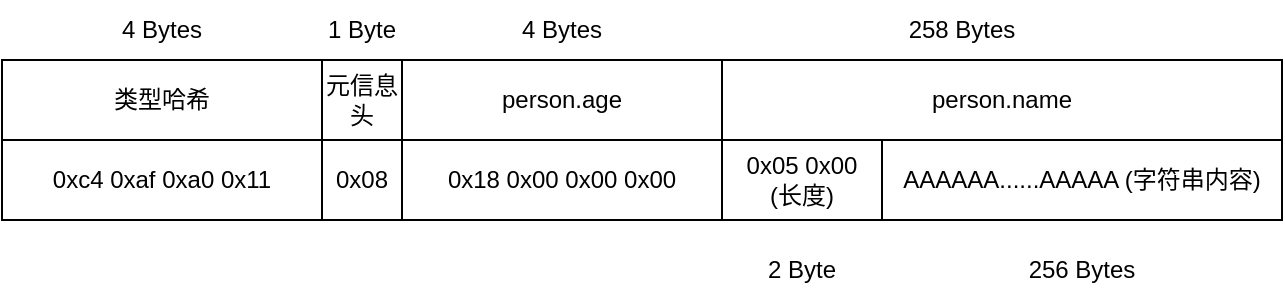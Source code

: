 <mxfile>
    <diagram id="PnY9nsG2CH0tk8q1LWO9" name="第 1 页">
        <mxGraphModel dx="977" dy="745" grid="1" gridSize="10" guides="1" tooltips="1" connect="1" arrows="1" fold="1" page="1" pageScale="1" pageWidth="827" pageHeight="1169" math="0" shadow="0">
            <root>
                <mxCell id="0"/>
                <mxCell id="1" parent="0"/>
                <mxCell id="2" value="" style="rounded=0;whiteSpace=wrap;html=1;fillColor=none;" parent="1" vertex="1">
                    <mxGeometry x="120" y="360" width="160" height="80" as="geometry"/>
                </mxCell>
                <mxCell id="6" value="4 Bytes" style="text;html=1;strokeColor=none;fillColor=none;align=center;verticalAlign=middle;whiteSpace=wrap;rounded=0;" parent="1" vertex="1">
                    <mxGeometry x="170" y="330" width="60" height="30" as="geometry"/>
                </mxCell>
                <mxCell id="7" value="4 Bytes" style="text;html=1;strokeColor=none;fillColor=none;align=center;verticalAlign=middle;whiteSpace=wrap;rounded=0;" parent="1" vertex="1">
                    <mxGeometry x="370" y="330" width="60" height="30" as="geometry"/>
                </mxCell>
                <mxCell id="8" value="258 Bytes" style="text;html=1;strokeColor=none;fillColor=none;align=center;verticalAlign=middle;whiteSpace=wrap;rounded=0;" parent="1" vertex="1">
                    <mxGeometry x="570" y="330" width="60" height="30" as="geometry"/>
                </mxCell>
                <mxCell id="9" value="0x05 0x00&lt;br&gt;(长度)" style="rounded=0;whiteSpace=wrap;html=1;fillColor=none;" parent="1" vertex="1">
                    <mxGeometry x="480" y="400" width="80" height="40" as="geometry"/>
                </mxCell>
                <mxCell id="10" value="AAAAAA......AAAAA (字符串内容)" style="rounded=0;whiteSpace=wrap;html=1;fillColor=none;" parent="1" vertex="1">
                    <mxGeometry x="560" y="400" width="200" height="40" as="geometry"/>
                </mxCell>
                <mxCell id="11" value="256 Bytes" style="text;html=1;strokeColor=none;fillColor=none;align=center;verticalAlign=middle;whiteSpace=wrap;rounded=0;" parent="1" vertex="1">
                    <mxGeometry x="630" y="450" width="60" height="30" as="geometry"/>
                </mxCell>
                <mxCell id="12" value="2 Byte" style="text;html=1;strokeColor=none;fillColor=none;align=center;verticalAlign=middle;whiteSpace=wrap;rounded=0;" parent="1" vertex="1">
                    <mxGeometry x="490" y="450" width="60" height="30" as="geometry"/>
                </mxCell>
                <mxCell id="13" value="person.name" style="rounded=0;whiteSpace=wrap;html=1;fillColor=none;" parent="1" vertex="1">
                    <mxGeometry x="480" y="360" width="280" height="40" as="geometry"/>
                </mxCell>
                <mxCell id="15" value="0xc4 0xaf 0xa0 0x11" style="rounded=0;whiteSpace=wrap;html=1;fillColor=none;" parent="1" vertex="1">
                    <mxGeometry x="120" y="400" width="160" height="40" as="geometry"/>
                </mxCell>
                <mxCell id="16" value="类型哈希" style="rounded=0;whiteSpace=wrap;html=1;fillColor=none;" parent="1" vertex="1">
                    <mxGeometry x="120" y="360" width="160" height="40" as="geometry"/>
                </mxCell>
                <mxCell id="17" value="0x18 0x00 0x00 0x00" style="rounded=0;whiteSpace=wrap;html=1;fillColor=none;" parent="1" vertex="1">
                    <mxGeometry x="320" y="400" width="160" height="40" as="geometry"/>
                </mxCell>
                <mxCell id="18" value="person.age" style="rounded=0;whiteSpace=wrap;html=1;fillColor=none;" parent="1" vertex="1">
                    <mxGeometry x="320" y="360" width="160" height="40" as="geometry"/>
                </mxCell>
                <mxCell id="19" value="0x08" style="rounded=0;whiteSpace=wrap;html=1;fillColor=none;" vertex="1" parent="1">
                    <mxGeometry x="280" y="400" width="40" height="40" as="geometry"/>
                </mxCell>
                <mxCell id="20" value="元信息头" style="rounded=0;whiteSpace=wrap;html=1;fillColor=none;" vertex="1" parent="1">
                    <mxGeometry x="280" y="360" width="40" height="40" as="geometry"/>
                </mxCell>
                <mxCell id="21" value="1 Byte" style="text;html=1;strokeColor=none;fillColor=none;align=center;verticalAlign=middle;whiteSpace=wrap;rounded=0;" vertex="1" parent="1">
                    <mxGeometry x="270" y="330" width="60" height="30" as="geometry"/>
                </mxCell>
            </root>
        </mxGraphModel>
    </diagram>
</mxfile>